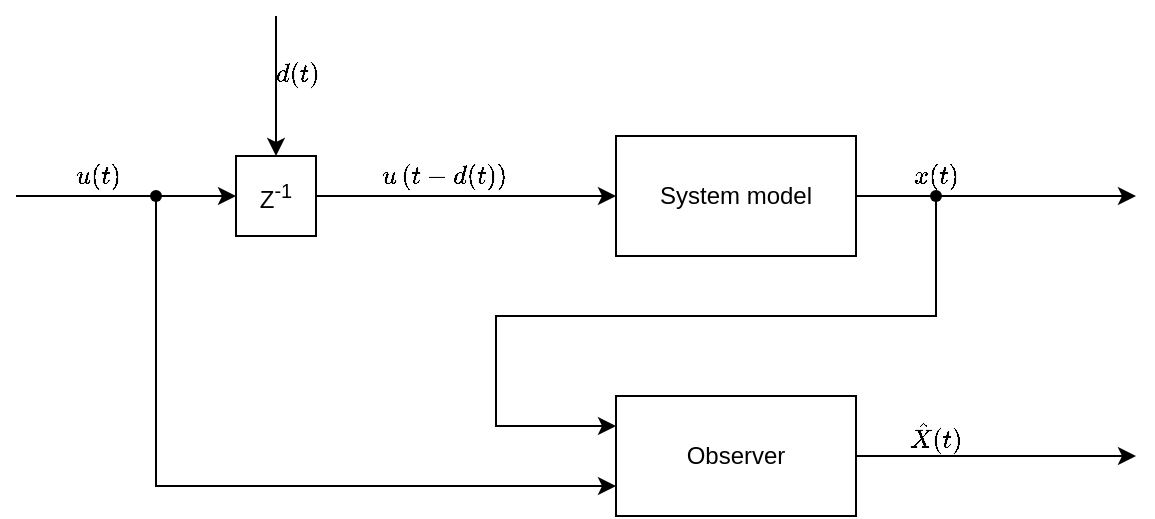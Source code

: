 <mxfile version="14.6.3" type="github"><diagram id="MIsHKkJ8rAGkdnYu2wCb" name="Page-1"><mxGraphModel dx="946" dy="662" grid="1" gridSize="10" guides="1" tooltips="1" connect="1" arrows="1" fold="1" page="1" pageScale="1" pageWidth="827" pageHeight="1169" math="1" shadow="0"><root><mxCell id="0"/><mxCell id="1" parent="0"/><mxCell id="6T8UChXqAu_J5xuXE0R_-8" value="" style="edgeStyle=orthogonalEdgeStyle;rounded=0;orthogonalLoop=1;jettySize=auto;html=1;" parent="1" source="6T8UChXqAu_J5xuXE0R_-2" target="6T8UChXqAu_J5xuXE0R_-7" edge="1"><mxGeometry relative="1" as="geometry"/></mxCell><mxCell id="6T8UChXqAu_J5xuXE0R_-9" value="$$u\left(t-d(t)\right)$$" style="edgeLabel;html=1;align=center;verticalAlign=middle;resizable=0;points=[];labelBackgroundColor=none;" parent="6T8UChXqAu_J5xuXE0R_-8" vertex="1" connectable="0"><mxGeometry x="-0.147" relative="1" as="geometry"><mxPoint y="-10" as="offset"/></mxGeometry></mxCell><mxCell id="6T8UChXqAu_J5xuXE0R_-2" value="Z&lt;sup&gt;-1&lt;/sup&gt;" style="whiteSpace=wrap;html=1;aspect=fixed;" parent="1" vertex="1"><mxGeometry x="200" y="120" width="40" height="40" as="geometry"/></mxCell><mxCell id="6T8UChXqAu_J5xuXE0R_-3" value="" style="endArrow=classic;html=1;entryX=0;entryY=0.5;entryDx=0;entryDy=0;" parent="1" target="6T8UChXqAu_J5xuXE0R_-2" edge="1"><mxGeometry width="50" height="50" relative="1" as="geometry"><mxPoint x="90" y="140" as="sourcePoint"/><mxPoint x="440" y="320" as="targetPoint"/></mxGeometry></mxCell><mxCell id="6T8UChXqAu_J5xuXE0R_-6" value="$$u(t)$$" style="edgeLabel;html=1;align=center;verticalAlign=middle;resizable=0;points=[];labelBackgroundColor=none;" parent="6T8UChXqAu_J5xuXE0R_-3" vertex="1" connectable="0"><mxGeometry x="-0.255" y="1" relative="1" as="geometry"><mxPoint y="-9" as="offset"/></mxGeometry></mxCell><mxCell id="6T8UChXqAu_J5xuXE0R_-4" value="" style="endArrow=classic;html=1;entryX=0.5;entryY=0;entryDx=0;entryDy=0;" parent="1" target="6T8UChXqAu_J5xuXE0R_-2" edge="1"><mxGeometry width="50" height="50" relative="1" as="geometry"><mxPoint x="220" y="50" as="sourcePoint"/><mxPoint x="440" y="320" as="targetPoint"/></mxGeometry></mxCell><mxCell id="6T8UChXqAu_J5xuXE0R_-5" value="$$d(t)$$" style="edgeLabel;html=1;align=center;verticalAlign=middle;resizable=0;points=[];labelBackgroundColor=none;" parent="6T8UChXqAu_J5xuXE0R_-4" vertex="1" connectable="0"><mxGeometry x="-0.171" y="3" relative="1" as="geometry"><mxPoint x="7" as="offset"/></mxGeometry></mxCell><mxCell id="6T8UChXqAu_J5xuXE0R_-7" value="System model" style="whiteSpace=wrap;html=1;" parent="1" vertex="1"><mxGeometry x="390" y="110" width="120" height="60" as="geometry"/></mxCell><mxCell id="6T8UChXqAu_J5xuXE0R_-10" value="" style="endArrow=classic;html=1;exitDx=0;exitDy=0;startArrow=none;" parent="1" source="6T8UChXqAu_J5xuXE0R_-17" edge="1"><mxGeometry width="50" height="50" relative="1" as="geometry"><mxPoint x="390" y="370" as="sourcePoint"/><mxPoint x="650" y="140" as="targetPoint"/></mxGeometry></mxCell><mxCell id="6T8UChXqAu_J5xuXE0R_-12" value="Observer" style="rounded=0;whiteSpace=wrap;html=1;labelBackgroundColor=none;" parent="1" vertex="1"><mxGeometry x="390" y="240" width="120" height="60" as="geometry"/></mxCell><mxCell id="6T8UChXqAu_J5xuXE0R_-13" value="" style="endArrow=classic;html=1;entryX=0;entryY=0.75;entryDx=0;entryDy=0;startArrow=none;rounded=0;" parent="1" source="6T8UChXqAu_J5xuXE0R_-15" target="6T8UChXqAu_J5xuXE0R_-12" edge="1"><mxGeometry width="50" height="50" relative="1" as="geometry"><mxPoint x="160" y="140" as="sourcePoint"/><mxPoint x="480" y="320" as="targetPoint"/><Array as="points"><mxPoint x="160" y="285"/></Array></mxGeometry></mxCell><mxCell id="6T8UChXqAu_J5xuXE0R_-14" value="" style="endArrow=classic;html=1;entryX=0;entryY=0.25;entryDx=0;entryDy=0;startArrow=none;rounded=0;" parent="1" source="6T8UChXqAu_J5xuXE0R_-17" target="6T8UChXqAu_J5xuXE0R_-12" edge="1"><mxGeometry width="50" height="50" relative="1" as="geometry"><mxPoint x="560" y="140" as="sourcePoint"/><mxPoint x="480" y="320" as="targetPoint"/><Array as="points"><mxPoint x="550" y="200"/><mxPoint x="330" y="200"/><mxPoint x="330" y="255"/></Array></mxGeometry></mxCell><mxCell id="6T8UChXqAu_J5xuXE0R_-15" value="" style="shape=waypoint;sketch=0;size=6;pointerEvents=1;points=[];fillColor=none;resizable=0;rotatable=0;perimeter=centerPerimeter;snapToPoint=1;labelBackgroundColor=none;" parent="1" vertex="1"><mxGeometry x="140" y="120" width="40" height="40" as="geometry"/></mxCell><mxCell id="6T8UChXqAu_J5xuXE0R_-16" value="" style="endArrow=none;html=1;entryDx=0;entryDy=0;" parent="1" target="6T8UChXqAu_J5xuXE0R_-15" edge="1"><mxGeometry width="50" height="50" relative="1" as="geometry"><mxPoint x="160" y="140" as="sourcePoint"/><mxPoint x="390" y="285" as="targetPoint"/><Array as="points"/></mxGeometry></mxCell><mxCell id="6T8UChXqAu_J5xuXE0R_-20" value="" style="endArrow=classic;html=1;exitX=1;exitY=0.5;exitDx=0;exitDy=0;" parent="1" source="6T8UChXqAu_J5xuXE0R_-12" edge="1"><mxGeometry width="50" height="50" relative="1" as="geometry"><mxPoint x="430" y="370" as="sourcePoint"/><mxPoint x="650" y="270" as="targetPoint"/><Array as="points"><mxPoint x="580" y="270"/></Array></mxGeometry></mxCell><mxCell id="6T8UChXqAu_J5xuXE0R_-21" value="$$\hat{X}(t)$$" style="edgeLabel;html=1;align=center;verticalAlign=middle;resizable=0;points=[];labelBackgroundColor=none;" parent="6T8UChXqAu_J5xuXE0R_-20" vertex="1" connectable="0"><mxGeometry x="-0.157" y="-1" relative="1" as="geometry"><mxPoint x="-19" y="-11" as="offset"/></mxGeometry></mxCell><mxCell id="6T8UChXqAu_J5xuXE0R_-17" value="" style="shape=waypoint;sketch=0;size=6;pointerEvents=1;points=[];fillColor=none;resizable=0;rotatable=0;perimeter=centerPerimeter;snapToPoint=1;labelBackgroundColor=none;" parent="1" vertex="1"><mxGeometry x="530" y="120" width="40" height="40" as="geometry"/></mxCell><mxCell id="6T8UChXqAu_J5xuXE0R_-22" value="" style="endArrow=none;html=1;exitX=1;exitY=0.5;exitDx=0;exitDy=0;" parent="1" source="6T8UChXqAu_J5xuXE0R_-7" target="6T8UChXqAu_J5xuXE0R_-17" edge="1"><mxGeometry width="50" height="50" relative="1" as="geometry"><mxPoint x="510" y="140" as="sourcePoint"/><mxPoint x="650" y="140" as="targetPoint"/></mxGeometry></mxCell><mxCell id="6T8UChXqAu_J5xuXE0R_-23" value="$$x(t)$$" style="edgeLabel;html=1;align=center;verticalAlign=middle;resizable=0;points=[];labelBackgroundColor=none;" parent="6T8UChXqAu_J5xuXE0R_-22" vertex="1" connectable="0"><mxGeometry x="-0.143" y="-3" relative="1" as="geometry"><mxPoint x="23" y="-13" as="offset"/></mxGeometry></mxCell></root></mxGraphModel></diagram></mxfile>